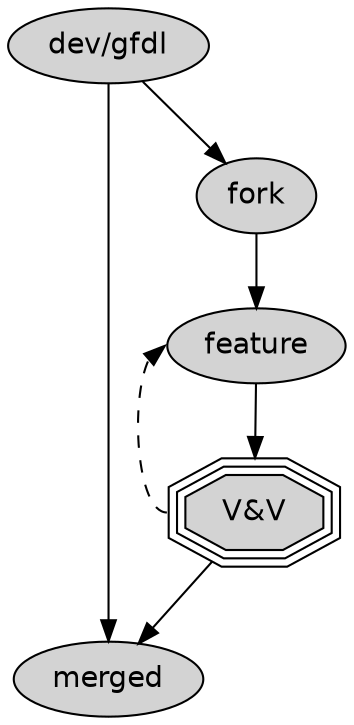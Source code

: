 digraph mom_pr {
    node [
        style = filled,
        fontname = helvetica
    ]

    concentrate = true
    bgcolor = transparent
    rankdir = TB

    subgraph main {
        master [label="dev/gfdl"]
        master -> merged
    }

    subgraph branch {
        v_and_v [
            label = "V&V",
            shape = tripleoctagon,
            pencolor = red,
        ]
        master -> fork [weight=0]
        fork -> feature
        feature -> v_and_v
        v_and_v:w -> feature:w [style=dashed]
        v_and_v -> merged [weight=0]
    }
}
